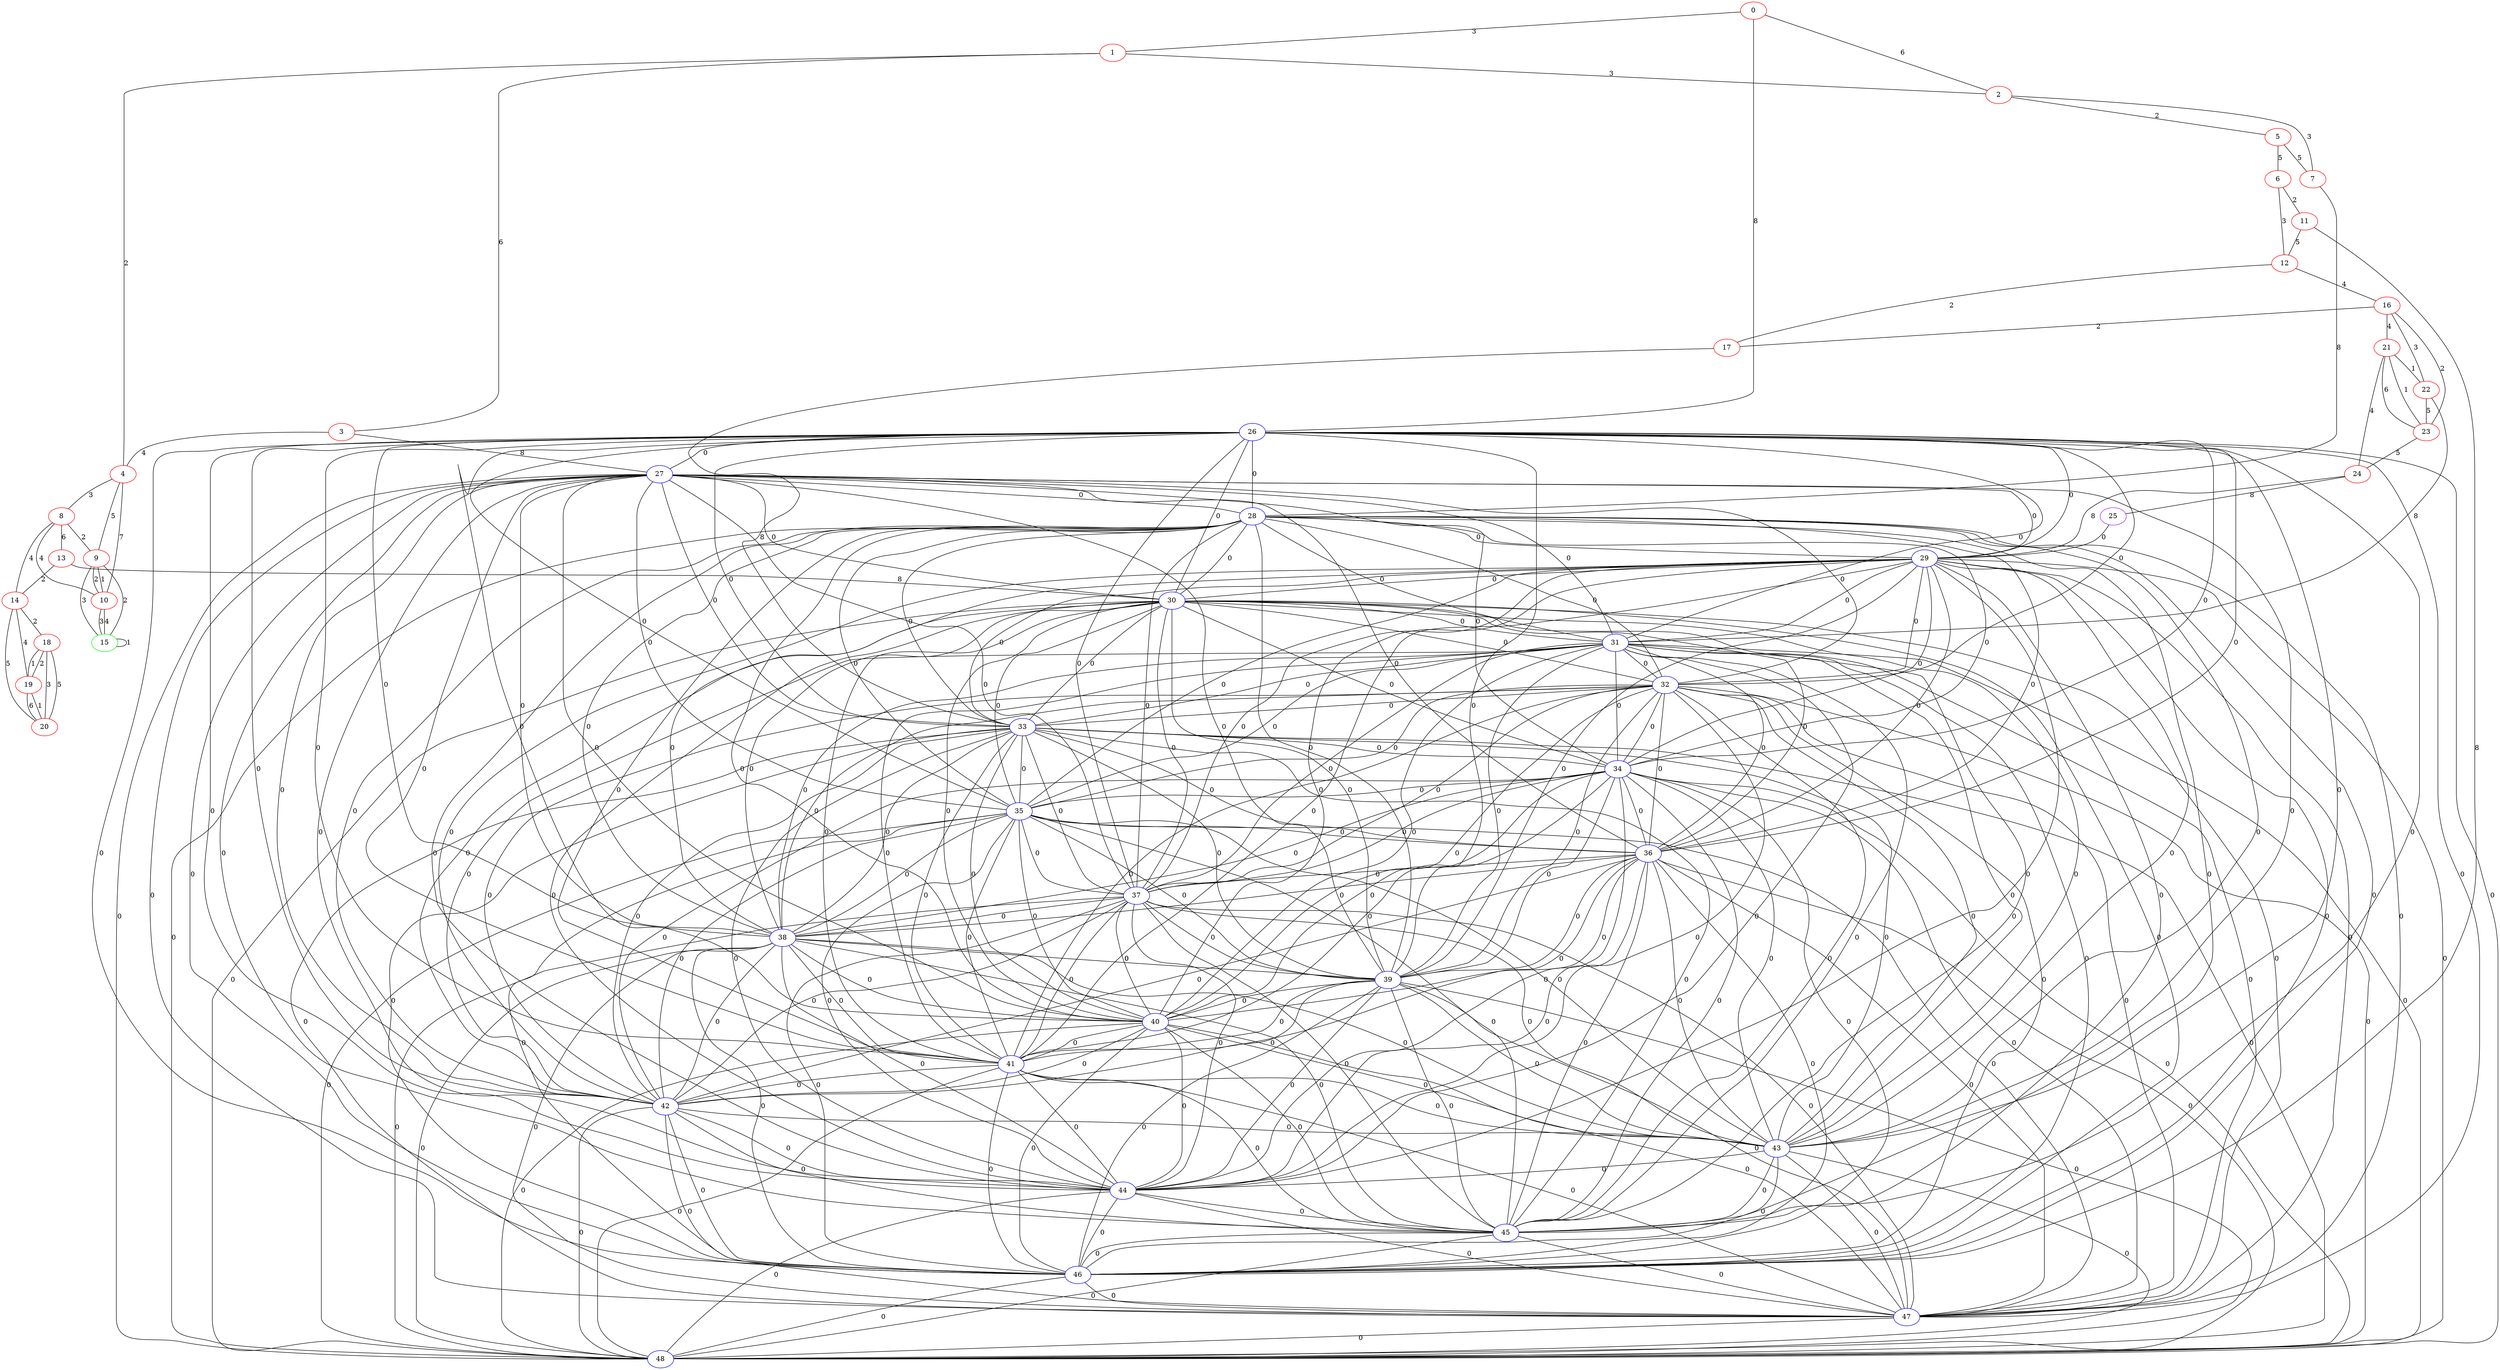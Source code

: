 graph "" {
0 [color=red, weight=1];
1 [color=red, weight=1];
2 [color=red, weight=1];
3 [color=red, weight=1];
4 [color=red, weight=1];
5 [color=red, weight=1];
6 [color=red, weight=1];
7 [color=red, weight=1];
8 [color=red, weight=1];
9 [color=red, weight=1];
10 [color=red, weight=1];
11 [color=red, weight=1];
12 [color=red, weight=1];
13 [color=red, weight=1];
14 [color=red, weight=1];
15 [color=green, weight=2];
16 [color=red, weight=1];
17 [color=red, weight=1];
18 [color=red, weight=1];
19 [color=red, weight=1];
20 [color=red, weight=1];
21 [color=red, weight=1];
22 [color=red, weight=1];
23 [color=red, weight=1];
24 [color=red, weight=1];
25 [color=purple, weight=4];
26 [color=blue, weight=3];
27 [color=blue, weight=3];
28 [color=blue, weight=3];
29 [color=blue, weight=3];
30 [color=blue, weight=3];
31 [color=blue, weight=3];
32 [color=blue, weight=3];
33 [color=blue, weight=3];
34 [color=blue, weight=3];
35 [color=blue, weight=3];
36 [color=blue, weight=3];
37 [color=blue, weight=3];
38 [color=blue, weight=3];
39 [color=blue, weight=3];
40 [color=blue, weight=3];
41 [color=blue, weight=3];
42 [color=blue, weight=3];
43 [color=blue, weight=3];
44 [color=blue, weight=3];
45 [color=blue, weight=3];
46 [color=blue, weight=3];
47 [color=blue, weight=3];
48 [color=blue, weight=3];
0 -- 1  [key=0, label=3];
0 -- 2  [key=0, label=6];
0 -- 26  [key=0, label=8];
1 -- 2  [key=0, label=3];
1 -- 3  [key=0, label=6];
1 -- 4  [key=0, label=2];
2 -- 5  [key=0, label=2];
2 -- 7  [key=0, label=3];
3 -- 27  [key=0, label=8];
3 -- 4  [key=0, label=4];
4 -- 8  [key=0, label=3];
4 -- 10  [key=0, label=7];
4 -- 9  [key=0, label=5];
5 -- 6  [key=0, label=5];
5 -- 7  [key=0, label=5];
6 -- 11  [key=0, label=2];
6 -- 12  [key=0, label=3];
7 -- 28  [key=0, label=8];
8 -- 9  [key=0, label=2];
8 -- 10  [key=0, label=4];
8 -- 13  [key=0, label=6];
8 -- 14  [key=0, label=4];
9 -- 10  [key=0, label=1];
9 -- 10  [key=1, label=2];
9 -- 15  [key=0, label=2];
9 -- 15  [key=1, label=3];
10 -- 15  [key=0, label=3];
10 -- 15  [key=1, label=4];
11 -- 12  [key=0, label=5];
11 -- 46  [key=0, label=8];
12 -- 16  [key=0, label=4];
12 -- 17  [key=0, label=2];
13 -- 30  [key=0, label=8];
13 -- 14  [key=0, label=2];
14 -- 18  [key=0, label=2];
14 -- 19  [key=0, label=4];
14 -- 20  [key=0, label=5];
15 -- 15  [key=0, label=1];
16 -- 17  [key=0, label=2];
16 -- 21  [key=0, label=4];
16 -- 22  [key=0, label=3];
16 -- 23  [key=0, label=2];
17 -- 33  [key=0, label=8];
18 -- 19  [key=0, label=2];
18 -- 19  [key=1, label=1];
18 -- 20  [key=0, label=3];
18 -- 20  [key=1, label=5];
19 -- 20  [key=0, label=1];
19 -- 20  [key=1, label=6];
21 -- 24  [key=0, label=4];
21 -- 22  [key=0, label=1];
21 -- 23  [key=0, label=6];
21 -- 23  [key=1, label=1];
22 -- 31  [key=0, label=8];
22 -- 23  [key=0, label=5];
23 -- 24  [key=0, label=5];
24 -- 25  [key=0, label=8];
24 -- 29  [key=0, label=8];
25 -- 29  [key=0, label=0];
26 -- 27  [key=0, label=0];
26 -- 28  [key=0, label=0];
26 -- 29  [key=0, label=0];
26 -- 30  [key=0, label=0];
26 -- 31  [key=0, label=0];
26 -- 32  [key=0, label=0];
26 -- 33  [key=0, label=0];
26 -- 34  [key=0, label=0];
26 -- 35  [key=0, label=0];
26 -- 36  [key=0, label=0];
26 -- 37  [key=0, label=0];
26 -- 38  [key=0, label=0];
26 -- 39  [key=0, label=0];
26 -- 40  [key=0, label=0];
26 -- 41  [key=0, label=0];
26 -- 42  [key=0, label=0];
26 -- 43  [key=0, label=0];
26 -- 44  [key=0, label=0];
26 -- 45  [key=0, label=0];
26 -- 46  [key=0, label=0];
26 -- 47  [key=0, label=0];
26 -- 48  [key=0, label=0];
27 -- 28  [key=0, label=0];
27 -- 29  [key=0, label=0];
27 -- 30  [key=0, label=0];
27 -- 31  [key=0, label=0];
27 -- 32  [key=0, label=0];
27 -- 33  [key=0, label=0];
27 -- 34  [key=0, label=0];
27 -- 35  [key=0, label=0];
27 -- 36  [key=0, label=0];
27 -- 37  [key=0, label=0];
27 -- 38  [key=0, label=0];
27 -- 39  [key=0, label=0];
27 -- 40  [key=0, label=0];
27 -- 41  [key=0, label=0];
27 -- 42  [key=0, label=0];
27 -- 43  [key=0, label=0];
27 -- 44  [key=0, label=0];
27 -- 45  [key=0, label=0];
27 -- 46  [key=0, label=0];
27 -- 47  [key=0, label=0];
27 -- 48  [key=0, label=0];
28 -- 29  [key=0, label=0];
28 -- 30  [key=0, label=0];
28 -- 31  [key=0, label=0];
28 -- 32  [key=0, label=0];
28 -- 33  [key=0, label=0];
28 -- 34  [key=0, label=0];
28 -- 35  [key=0, label=0];
28 -- 36  [key=0, label=0];
28 -- 37  [key=0, label=0];
28 -- 38  [key=0, label=0];
28 -- 39  [key=0, label=0];
28 -- 40  [key=0, label=0];
28 -- 41  [key=0, label=0];
28 -- 42  [key=0, label=0];
28 -- 43  [key=0, label=0];
28 -- 44  [key=0, label=0];
28 -- 45  [key=0, label=0];
28 -- 46  [key=0, label=0];
28 -- 47  [key=0, label=0];
28 -- 48  [key=0, label=0];
29 -- 30  [key=0, label=0];
29 -- 31  [key=0, label=0];
29 -- 32  [key=0, label=0];
29 -- 33  [key=0, label=0];
29 -- 34  [key=0, label=0];
29 -- 35  [key=0, label=0];
29 -- 36  [key=0, label=0];
29 -- 37  [key=0, label=0];
29 -- 38  [key=0, label=0];
29 -- 39  [key=0, label=0];
29 -- 40  [key=0, label=0];
29 -- 41  [key=0, label=0];
29 -- 42  [key=0, label=0];
29 -- 43  [key=0, label=0];
29 -- 44  [key=0, label=0];
29 -- 45  [key=0, label=0];
29 -- 46  [key=0, label=0];
29 -- 47  [key=0, label=0];
29 -- 48  [key=0, label=0];
30 -- 31  [key=0, label=0];
30 -- 32  [key=0, label=0];
30 -- 33  [key=0, label=0];
30 -- 34  [key=0, label=0];
30 -- 35  [key=0, label=0];
30 -- 36  [key=0, label=0];
30 -- 37  [key=0, label=0];
30 -- 38  [key=0, label=0];
30 -- 39  [key=0, label=0];
30 -- 40  [key=0, label=0];
30 -- 41  [key=0, label=0];
30 -- 42  [key=0, label=0];
30 -- 43  [key=0, label=0];
30 -- 44  [key=0, label=0];
30 -- 45  [key=0, label=0];
30 -- 46  [key=0, label=0];
30 -- 47  [key=0, label=0];
30 -- 48  [key=0, label=0];
31 -- 32  [key=0, label=0];
31 -- 33  [key=0, label=0];
31 -- 34  [key=0, label=0];
31 -- 35  [key=0, label=0];
31 -- 36  [key=0, label=0];
31 -- 37  [key=0, label=0];
31 -- 38  [key=0, label=0];
31 -- 39  [key=0, label=0];
31 -- 40  [key=0, label=0];
31 -- 41  [key=0, label=0];
31 -- 42  [key=0, label=0];
31 -- 43  [key=0, label=0];
31 -- 44  [key=0, label=0];
31 -- 45  [key=0, label=0];
31 -- 46  [key=0, label=0];
31 -- 47  [key=0, label=0];
31 -- 48  [key=0, label=0];
32 -- 33  [key=0, label=0];
32 -- 34  [key=0, label=0];
32 -- 35  [key=0, label=0];
32 -- 36  [key=0, label=0];
32 -- 37  [key=0, label=0];
32 -- 38  [key=0, label=0];
32 -- 39  [key=0, label=0];
32 -- 40  [key=0, label=0];
32 -- 41  [key=0, label=0];
32 -- 42  [key=0, label=0];
32 -- 43  [key=0, label=0];
32 -- 44  [key=0, label=0];
32 -- 45  [key=0, label=0];
32 -- 46  [key=0, label=0];
32 -- 47  [key=0, label=0];
32 -- 48  [key=0, label=0];
33 -- 34  [key=0, label=0];
33 -- 35  [key=0, label=0];
33 -- 36  [key=0, label=0];
33 -- 37  [key=0, label=0];
33 -- 38  [key=0, label=0];
33 -- 39  [key=0, label=0];
33 -- 40  [key=0, label=0];
33 -- 41  [key=0, label=0];
33 -- 42  [key=0, label=0];
33 -- 43  [key=0, label=0];
33 -- 44  [key=0, label=0];
33 -- 45  [key=0, label=0];
33 -- 46  [key=0, label=0];
33 -- 47  [key=0, label=0];
33 -- 48  [key=0, label=0];
34 -- 35  [key=0, label=0];
34 -- 36  [key=0, label=0];
34 -- 37  [key=0, label=0];
34 -- 38  [key=0, label=0];
34 -- 39  [key=0, label=0];
34 -- 40  [key=0, label=0];
34 -- 41  [key=0, label=0];
34 -- 42  [key=0, label=0];
34 -- 43  [key=0, label=0];
34 -- 44  [key=0, label=0];
34 -- 45  [key=0, label=0];
34 -- 46  [key=0, label=0];
34 -- 47  [key=0, label=0];
34 -- 48  [key=0, label=0];
35 -- 36  [key=0, label=0];
35 -- 37  [key=0, label=0];
35 -- 38  [key=0, label=0];
35 -- 39  [key=0, label=0];
35 -- 40  [key=0, label=0];
35 -- 41  [key=0, label=0];
35 -- 42  [key=0, label=0];
35 -- 43  [key=0, label=0];
35 -- 44  [key=0, label=0];
35 -- 45  [key=0, label=0];
35 -- 46  [key=0, label=0];
35 -- 47  [key=0, label=0];
35 -- 48  [key=0, label=0];
36 -- 37  [key=0, label=0];
36 -- 38  [key=0, label=0];
36 -- 39  [key=0, label=0];
36 -- 40  [key=0, label=0];
36 -- 41  [key=0, label=0];
36 -- 42  [key=0, label=0];
36 -- 43  [key=0, label=0];
36 -- 44  [key=0, label=0];
36 -- 45  [key=0, label=0];
36 -- 46  [key=0, label=0];
36 -- 47  [key=0, label=0];
36 -- 48  [key=0, label=0];
37 -- 38  [key=0, label=0];
37 -- 39  [key=0, label=0];
37 -- 40  [key=0, label=0];
37 -- 41  [key=0, label=0];
37 -- 42  [key=0, label=0];
37 -- 43  [key=0, label=0];
37 -- 44  [key=0, label=0];
37 -- 45  [key=0, label=0];
37 -- 46  [key=0, label=0];
37 -- 47  [key=0, label=0];
37 -- 48  [key=0, label=0];
38 -- 39  [key=0, label=0];
38 -- 40  [key=0, label=0];
38 -- 41  [key=0, label=0];
38 -- 42  [key=0, label=0];
38 -- 43  [key=0, label=0];
38 -- 44  [key=0, label=0];
38 -- 45  [key=0, label=0];
38 -- 46  [key=0, label=0];
38 -- 47  [key=0, label=0];
38 -- 48  [key=0, label=0];
39 -- 40  [key=0, label=0];
39 -- 41  [key=0, label=0];
39 -- 42  [key=0, label=0];
39 -- 43  [key=0, label=0];
39 -- 44  [key=0, label=0];
39 -- 45  [key=0, label=0];
39 -- 46  [key=0, label=0];
39 -- 47  [key=0, label=0];
39 -- 48  [key=0, label=0];
40 -- 41  [key=0, label=0];
40 -- 42  [key=0, label=0];
40 -- 43  [key=0, label=0];
40 -- 44  [key=0, label=0];
40 -- 45  [key=0, label=0];
40 -- 46  [key=0, label=0];
40 -- 47  [key=0, label=0];
40 -- 48  [key=0, label=0];
41 -- 42  [key=0, label=0];
41 -- 43  [key=0, label=0];
41 -- 44  [key=0, label=0];
41 -- 45  [key=0, label=0];
41 -- 46  [key=0, label=0];
41 -- 47  [key=0, label=0];
41 -- 48  [key=0, label=0];
42 -- 43  [key=0, label=0];
42 -- 44  [key=0, label=0];
42 -- 45  [key=0, label=0];
42 -- 46  [key=0, label=0];
42 -- 47  [key=0, label=0];
42 -- 48  [key=0, label=0];
43 -- 44  [key=0, label=0];
43 -- 45  [key=0, label=0];
43 -- 46  [key=0, label=0];
43 -- 47  [key=0, label=0];
43 -- 48  [key=0, label=0];
44 -- 45  [key=0, label=0];
44 -- 46  [key=0, label=0];
44 -- 47  [key=0, label=0];
44 -- 48  [key=0, label=0];
45 -- 46  [key=0, label=0];
45 -- 47  [key=0, label=0];
45 -- 48  [key=0, label=0];
46 -- 47  [key=0, label=0];
46 -- 48  [key=0, label=0];
47 -- 48  [key=0, label=0];
}
